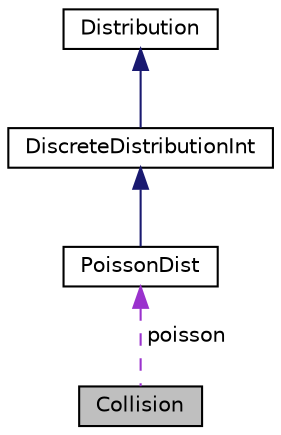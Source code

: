 digraph "Collision"
{
 // INTERACTIVE_SVG=YES
  bgcolor="transparent";
  edge [fontname="Helvetica",fontsize="10",labelfontname="Helvetica",labelfontsize="10"];
  node [fontname="Helvetica",fontsize="10",shape=record];
  Node2 [label="Collision",height=0.2,width=0.4,color="black", fillcolor="grey75", style="filled", fontcolor="black"];
  Node3 -> Node2 [dir="back",color="darkorchid3",fontsize="10",style="dashed",label=" poisson" ,fontname="Helvetica"];
  Node3 [label="PoissonDist",height=0.2,width=0.4,color="black",URL="$d3/d03/classumontreal_1_1ssj_1_1probdist_1_1PoissonDist.html",tooltip="Extends the class DiscreteDistributionInt for the Poisson distribution   (page 325) with mean ..."];
  Node4 -> Node3 [dir="back",color="midnightblue",fontsize="10",style="solid",fontname="Helvetica"];
  Node4 [label="DiscreteDistributionInt",height=0.2,width=0.4,color="black",URL="$dd/d33/classumontreal_1_1ssj_1_1probdist_1_1DiscreteDistributionInt.html",tooltip="Classes implementing discrete distributions over the integers should inherit from this class..."];
  Node5 -> Node4 [dir="back",color="midnightblue",fontsize="10",style="solid",fontname="Helvetica"];
  Node5 [label="Distribution",height=0.2,width=0.4,color="black",URL="$d6/dd2/interfaceumontreal_1_1ssj_1_1probdist_1_1Distribution.html",tooltip="This interface should be implemented by all classes supporting discrete and continuous distributions..."];
}
